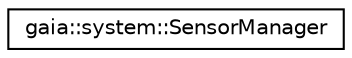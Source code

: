 digraph G
{
  edge [fontname="Helvetica",fontsize="10",labelfontname="Helvetica",labelfontsize="10"];
  node [fontname="Helvetica",fontsize="10",shape=record];
  rankdir=LR;
  Node1 [label="gaia::system::SensorManager",height=0.2,width=0.4,color="black", fillcolor="white", style="filled",URL="$d8/d36/classgaia_1_1system_1_1_sensor_manager.html",tooltip="This class is used to manage the sensor data from the device."];
}
